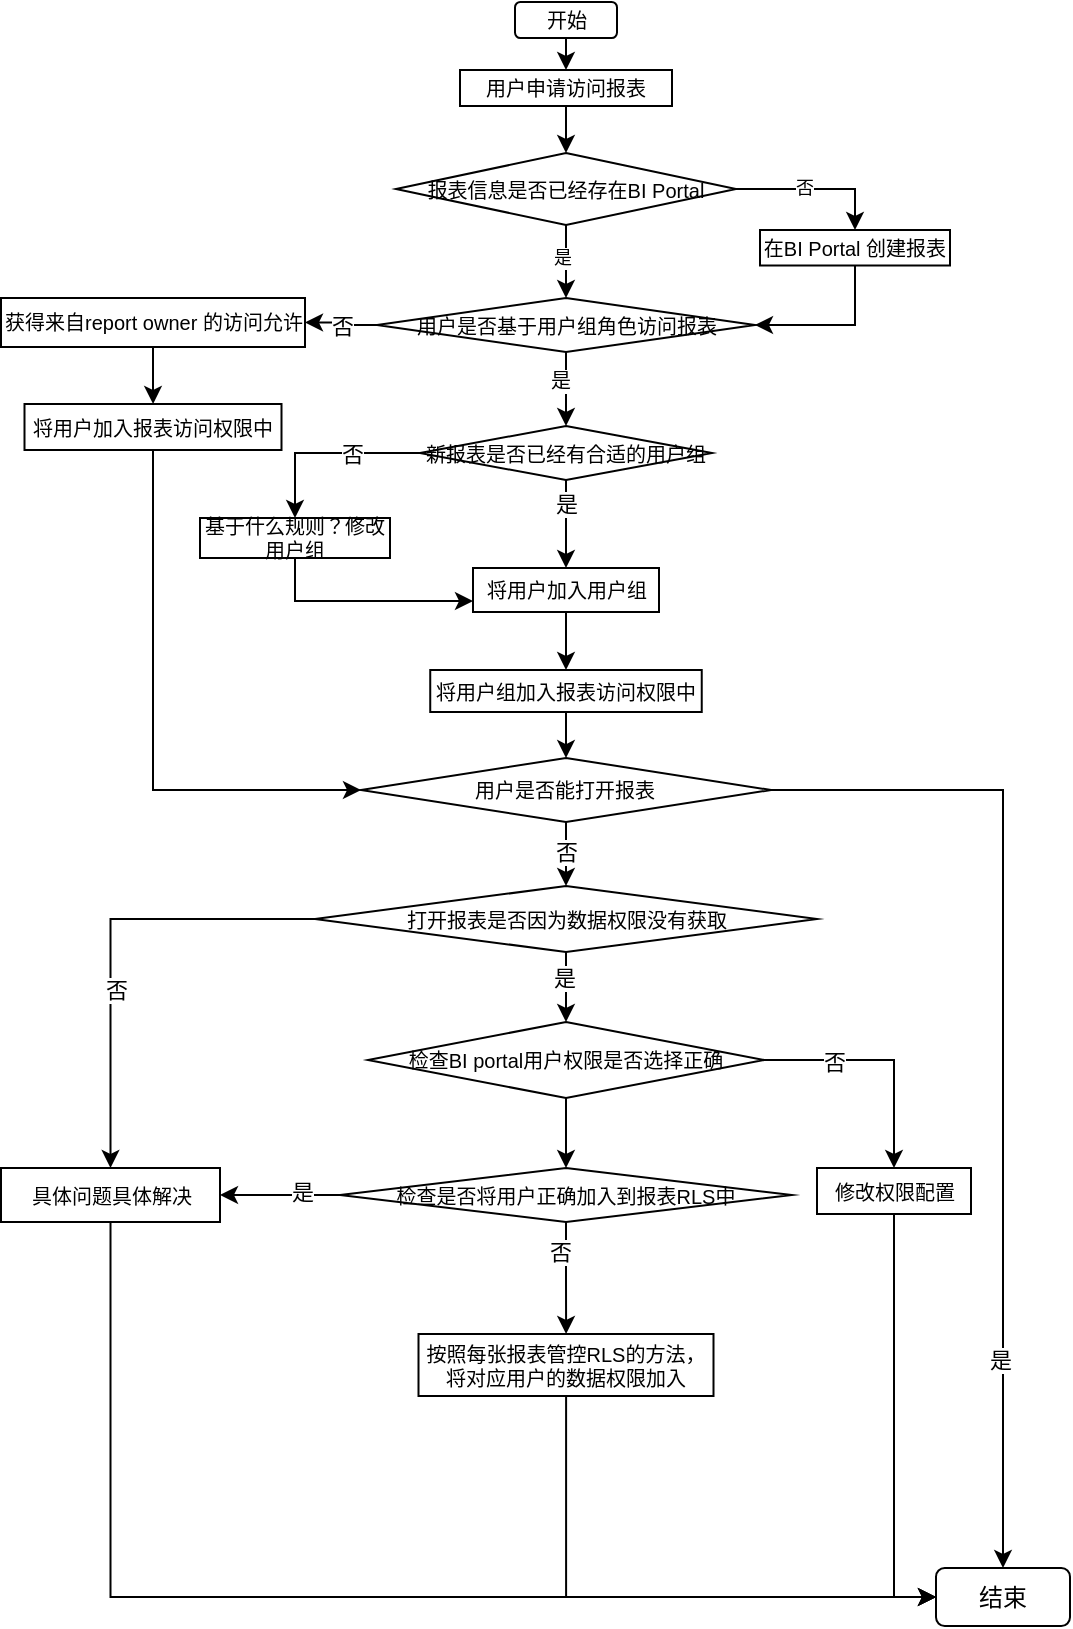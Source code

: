 <mxfile version="25.0.1">
  <diagram name="第 1 页" id="4Z0Ka_Te9Ri8-RzgAn7T">
    <mxGraphModel dx="1426" dy="749" grid="0" gridSize="10" guides="1" tooltips="1" connect="1" arrows="1" fold="1" page="1" pageScale="1" pageWidth="827" pageHeight="1169" math="0" shadow="0">
      <root>
        <mxCell id="0" />
        <mxCell id="1" parent="0" />
        <mxCell id="ilZPSHY-V1277pjvOUdr-3" style="edgeStyle=orthogonalEdgeStyle;rounded=0;orthogonalLoop=1;jettySize=auto;html=1;exitX=0.5;exitY=1;exitDx=0;exitDy=0;entryX=0.5;entryY=0;entryDx=0;entryDy=0;" parent="1" source="ilZPSHY-V1277pjvOUdr-1" target="ilZPSHY-V1277pjvOUdr-2" edge="1">
          <mxGeometry relative="1" as="geometry" />
        </mxCell>
        <mxCell id="ilZPSHY-V1277pjvOUdr-1" value="开始" style="rounded=1;whiteSpace=wrap;html=1;fontSize=10;" parent="1" vertex="1">
          <mxGeometry x="277.5" y="22" width="51" height="18" as="geometry" />
        </mxCell>
        <mxCell id="ilZPSHY-V1277pjvOUdr-8" value="" style="edgeStyle=orthogonalEdgeStyle;rounded=0;orthogonalLoop=1;jettySize=auto;html=1;" parent="1" source="ilZPSHY-V1277pjvOUdr-2" target="ilZPSHY-V1277pjvOUdr-7" edge="1">
          <mxGeometry relative="1" as="geometry" />
        </mxCell>
        <mxCell id="ilZPSHY-V1277pjvOUdr-2" value="用户申请访问报表" style="rounded=0;whiteSpace=wrap;html=1;fontSize=10;" parent="1" vertex="1">
          <mxGeometry x="250" y="56" width="106" height="18" as="geometry" />
        </mxCell>
        <mxCell id="ilZPSHY-V1277pjvOUdr-12" value="" style="edgeStyle=orthogonalEdgeStyle;rounded=0;orthogonalLoop=1;jettySize=auto;html=1;" parent="1" source="ilZPSHY-V1277pjvOUdr-7" target="ilZPSHY-V1277pjvOUdr-11" edge="1">
          <mxGeometry relative="1" as="geometry" />
        </mxCell>
        <mxCell id="ilZPSHY-V1277pjvOUdr-13" value="否" style="edgeLabel;html=1;align=center;verticalAlign=middle;resizable=0;points=[];fontSize=9;" parent="ilZPSHY-V1277pjvOUdr-12" vertex="1" connectable="0">
          <mxGeometry x="-0.147" y="1" relative="1" as="geometry">
            <mxPoint as="offset" />
          </mxGeometry>
        </mxCell>
        <mxCell id="ilZPSHY-V1277pjvOUdr-29" style="edgeStyle=orthogonalEdgeStyle;rounded=0;orthogonalLoop=1;jettySize=auto;html=1;exitX=0.5;exitY=1;exitDx=0;exitDy=0;" parent="1" source="ilZPSHY-V1277pjvOUdr-7" target="ilZPSHY-V1277pjvOUdr-28" edge="1">
          <mxGeometry relative="1" as="geometry" />
        </mxCell>
        <mxCell id="ilZPSHY-V1277pjvOUdr-30" value="是" style="edgeLabel;html=1;align=center;verticalAlign=middle;resizable=0;points=[];fontSize=9;" parent="ilZPSHY-V1277pjvOUdr-29" vertex="1" connectable="0">
          <mxGeometry x="-0.265" y="-2" relative="1" as="geometry">
            <mxPoint as="offset" />
          </mxGeometry>
        </mxCell>
        <mxCell id="ilZPSHY-V1277pjvOUdr-7" value="报表信息是否已经存在BI Portal" style="rhombus;whiteSpace=wrap;html=1;fontSize=10;rounded=0;" parent="1" vertex="1">
          <mxGeometry x="218" y="97.5" width="170" height="36" as="geometry" />
        </mxCell>
        <mxCell id="seMw0L7vWgZuyYbHkAr_-15" style="edgeStyle=orthogonalEdgeStyle;rounded=0;orthogonalLoop=1;jettySize=auto;html=1;exitX=0.5;exitY=1;exitDx=0;exitDy=0;entryX=1;entryY=0.5;entryDx=0;entryDy=0;" parent="1" source="ilZPSHY-V1277pjvOUdr-11" target="ilZPSHY-V1277pjvOUdr-28" edge="1">
          <mxGeometry relative="1" as="geometry" />
        </mxCell>
        <mxCell id="ilZPSHY-V1277pjvOUdr-11" value="在BI Portal 创建报表" style="whiteSpace=wrap;html=1;fontSize=10;rounded=0;" parent="1" vertex="1">
          <mxGeometry x="400" y="136" width="95" height="17.75" as="geometry" />
        </mxCell>
        <mxCell id="ilZPSHY-V1277pjvOUdr-20" value="" style="edgeStyle=orthogonalEdgeStyle;rounded=0;orthogonalLoop=1;jettySize=auto;html=1;exitX=0.5;exitY=1;exitDx=0;exitDy=0;" parent="1" source="ilZPSHY-V1277pjvOUdr-17" target="ilZPSHY-V1277pjvOUdr-19" edge="1">
          <mxGeometry relative="1" as="geometry">
            <mxPoint x="303" y="239" as="targetPoint" />
          </mxGeometry>
        </mxCell>
        <mxCell id="ilZPSHY-V1277pjvOUdr-21" value="是" style="edgeLabel;html=1;align=center;verticalAlign=middle;resizable=0;points=[];" parent="ilZPSHY-V1277pjvOUdr-20" vertex="1" connectable="0">
          <mxGeometry x="-0.469" relative="1" as="geometry">
            <mxPoint as="offset" />
          </mxGeometry>
        </mxCell>
        <mxCell id="ilZPSHY-V1277pjvOUdr-25" value="" style="edgeStyle=orthogonalEdgeStyle;rounded=0;orthogonalLoop=1;jettySize=auto;html=1;" parent="1" source="ilZPSHY-V1277pjvOUdr-17" target="ilZPSHY-V1277pjvOUdr-24" edge="1">
          <mxGeometry relative="1" as="geometry" />
        </mxCell>
        <mxCell id="ilZPSHY-V1277pjvOUdr-26" value="否" style="edgeLabel;html=1;align=center;verticalAlign=middle;resizable=0;points=[];" parent="ilZPSHY-V1277pjvOUdr-25" vertex="1" connectable="0">
          <mxGeometry x="-0.288" relative="1" as="geometry">
            <mxPoint as="offset" />
          </mxGeometry>
        </mxCell>
        <mxCell id="ilZPSHY-V1277pjvOUdr-17" value="新报表是否已经有合适的用户组" style="rhombus;whiteSpace=wrap;html=1;fontSize=10;rounded=0;" parent="1" vertex="1">
          <mxGeometry x="230" y="234" width="146" height="27" as="geometry" />
        </mxCell>
        <mxCell id="seMw0L7vWgZuyYbHkAr_-9" value="" style="edgeStyle=orthogonalEdgeStyle;rounded=0;orthogonalLoop=1;jettySize=auto;html=1;" parent="1" source="ilZPSHY-V1277pjvOUdr-19" target="seMw0L7vWgZuyYbHkAr_-8" edge="1">
          <mxGeometry relative="1" as="geometry" />
        </mxCell>
        <mxCell id="ilZPSHY-V1277pjvOUdr-19" value="将用户加入用户组" style="whiteSpace=wrap;html=1;fontSize=10;rounded=0;" parent="1" vertex="1">
          <mxGeometry x="256.5" y="305" width="93" height="22" as="geometry" />
        </mxCell>
        <mxCell id="seMw0L7vWgZuyYbHkAr_-7" style="edgeStyle=orthogonalEdgeStyle;rounded=0;orthogonalLoop=1;jettySize=auto;html=1;exitX=0.5;exitY=1;exitDx=0;exitDy=0;entryX=0;entryY=0.75;entryDx=0;entryDy=0;" parent="1" source="ilZPSHY-V1277pjvOUdr-24" target="ilZPSHY-V1277pjvOUdr-19" edge="1">
          <mxGeometry relative="1" as="geometry" />
        </mxCell>
        <mxCell id="ilZPSHY-V1277pjvOUdr-24" value="基于什么规则？修改用户组" style="whiteSpace=wrap;html=1;fontSize=10;rounded=0;" parent="1" vertex="1">
          <mxGeometry x="120" y="280" width="95" height="20" as="geometry" />
        </mxCell>
        <mxCell id="ilZPSHY-V1277pjvOUdr-32" style="edgeStyle=orthogonalEdgeStyle;rounded=0;orthogonalLoop=1;jettySize=auto;html=1;exitX=0.5;exitY=1;exitDx=0;exitDy=0;" parent="1" source="ilZPSHY-V1277pjvOUdr-28" target="ilZPSHY-V1277pjvOUdr-17" edge="1">
          <mxGeometry relative="1" as="geometry" />
        </mxCell>
        <mxCell id="ilZPSHY-V1277pjvOUdr-33" value="是" style="edgeLabel;html=1;align=center;verticalAlign=middle;resizable=0;points=[];fontSize=10;" parent="ilZPSHY-V1277pjvOUdr-32" vertex="1" connectable="0">
          <mxGeometry x="-0.379" y="-3" relative="1" as="geometry">
            <mxPoint as="offset" />
          </mxGeometry>
        </mxCell>
        <mxCell id="ilZPSHY-V1277pjvOUdr-35" value="" style="edgeStyle=orthogonalEdgeStyle;rounded=0;orthogonalLoop=1;jettySize=auto;html=1;" parent="1" source="ilZPSHY-V1277pjvOUdr-28" target="ilZPSHY-V1277pjvOUdr-34" edge="1">
          <mxGeometry relative="1" as="geometry" />
        </mxCell>
        <mxCell id="ilZPSHY-V1277pjvOUdr-36" value="否" style="edgeLabel;html=1;align=center;verticalAlign=middle;resizable=0;points=[];" parent="ilZPSHY-V1277pjvOUdr-35" vertex="1" connectable="0">
          <mxGeometry x="-0.051" relative="1" as="geometry">
            <mxPoint as="offset" />
          </mxGeometry>
        </mxCell>
        <mxCell id="ilZPSHY-V1277pjvOUdr-28" value="用户是否基于用户组角色访问报表" style="rhombus;whiteSpace=wrap;html=1;fontSize=10;rounded=0;" parent="1" vertex="1">
          <mxGeometry x="208.5" y="170" width="189" height="27" as="geometry" />
        </mxCell>
        <mxCell id="seMw0L7vWgZuyYbHkAr_-4" value="" style="edgeStyle=orthogonalEdgeStyle;rounded=0;orthogonalLoop=1;jettySize=auto;html=1;" parent="1" source="ilZPSHY-V1277pjvOUdr-34" target="seMw0L7vWgZuyYbHkAr_-3" edge="1">
          <mxGeometry relative="1" as="geometry" />
        </mxCell>
        <mxCell id="ilZPSHY-V1277pjvOUdr-34" value="获得来自report owner 的访问允许" style="whiteSpace=wrap;html=1;fontSize=10;rounded=0;" parent="1" vertex="1">
          <mxGeometry x="20.5" y="170" width="152" height="24.5" as="geometry" />
        </mxCell>
        <mxCell id="seMw0L7vWgZuyYbHkAr_-13" style="edgeStyle=orthogonalEdgeStyle;rounded=0;orthogonalLoop=1;jettySize=auto;html=1;exitX=0.5;exitY=1;exitDx=0;exitDy=0;entryX=0;entryY=0.5;entryDx=0;entryDy=0;" parent="1" source="seMw0L7vWgZuyYbHkAr_-3" target="seMw0L7vWgZuyYbHkAr_-16" edge="1">
          <mxGeometry relative="1" as="geometry">
            <mxPoint x="241.0" y="411.5" as="targetPoint" />
          </mxGeometry>
        </mxCell>
        <mxCell id="seMw0L7vWgZuyYbHkAr_-3" value="将用户加入报表访问权限中" style="whiteSpace=wrap;html=1;fontSize=10;rounded=0;" parent="1" vertex="1">
          <mxGeometry x="32.25" y="223" width="128.5" height="23" as="geometry" />
        </mxCell>
        <mxCell id="seMw0L7vWgZuyYbHkAr_-17" value="" style="edgeStyle=orthogonalEdgeStyle;rounded=0;orthogonalLoop=1;jettySize=auto;html=1;" parent="1" source="seMw0L7vWgZuyYbHkAr_-8" target="seMw0L7vWgZuyYbHkAr_-16" edge="1">
          <mxGeometry relative="1" as="geometry" />
        </mxCell>
        <mxCell id="seMw0L7vWgZuyYbHkAr_-8" value="将用户组加入报表访问权限中" style="whiteSpace=wrap;html=1;fontSize=10;rounded=0;" parent="1" vertex="1">
          <mxGeometry x="235.12" y="356" width="135.75" height="21" as="geometry" />
        </mxCell>
        <mxCell id="seMw0L7vWgZuyYbHkAr_-23" value="" style="edgeStyle=orthogonalEdgeStyle;rounded=0;orthogonalLoop=1;jettySize=auto;html=1;" parent="1" source="seMw0L7vWgZuyYbHkAr_-16" target="seMw0L7vWgZuyYbHkAr_-22" edge="1">
          <mxGeometry relative="1" as="geometry" />
        </mxCell>
        <mxCell id="seMw0L7vWgZuyYbHkAr_-24" value="否" style="edgeLabel;html=1;align=center;verticalAlign=middle;resizable=0;points=[];" parent="seMw0L7vWgZuyYbHkAr_-23" vertex="1" connectable="0">
          <mxGeometry x="-0.399" relative="1" as="geometry">
            <mxPoint as="offset" />
          </mxGeometry>
        </mxCell>
        <mxCell id="seMw0L7vWgZuyYbHkAr_-25" style="edgeStyle=orthogonalEdgeStyle;rounded=0;orthogonalLoop=1;jettySize=auto;html=1;exitX=1;exitY=0.5;exitDx=0;exitDy=0;entryX=0.5;entryY=0;entryDx=0;entryDy=0;" parent="1" source="seMw0L7vWgZuyYbHkAr_-16" target="seMw0L7vWgZuyYbHkAr_-21" edge="1">
          <mxGeometry relative="1" as="geometry" />
        </mxCell>
        <mxCell id="seMw0L7vWgZuyYbHkAr_-26" value="是" style="edgeLabel;html=1;align=center;verticalAlign=middle;resizable=0;points=[];" parent="seMw0L7vWgZuyYbHkAr_-25" vertex="1" connectable="0">
          <mxGeometry x="0.588" y="-2" relative="1" as="geometry">
            <mxPoint as="offset" />
          </mxGeometry>
        </mxCell>
        <mxCell id="seMw0L7vWgZuyYbHkAr_-16" value="用户是否能打开报表" style="rhombus;whiteSpace=wrap;html=1;fontSize=10;rounded=0;" parent="1" vertex="1">
          <mxGeometry x="200.49" y="400" width="205.01" height="32" as="geometry" />
        </mxCell>
        <mxCell id="seMw0L7vWgZuyYbHkAr_-21" value="结束" style="rounded=1;whiteSpace=wrap;html=1;" parent="1" vertex="1">
          <mxGeometry x="488" y="805" width="67" height="29" as="geometry" />
        </mxCell>
        <mxCell id="seMw0L7vWgZuyYbHkAr_-28" value="" style="edgeStyle=orthogonalEdgeStyle;rounded=0;orthogonalLoop=1;jettySize=auto;html=1;entryX=0.5;entryY=0;entryDx=0;entryDy=0;" parent="1" source="seMw0L7vWgZuyYbHkAr_-22" target="seMw0L7vWgZuyYbHkAr_-34" edge="1">
          <mxGeometry relative="1" as="geometry">
            <mxPoint x="302.5" y="538" as="targetPoint" />
            <Array as="points" />
          </mxGeometry>
        </mxCell>
        <mxCell id="seMw0L7vWgZuyYbHkAr_-32" value="是" style="edgeLabel;html=1;align=center;verticalAlign=middle;resizable=0;points=[];" parent="seMw0L7vWgZuyYbHkAr_-28" vertex="1" connectable="0">
          <mxGeometry x="-0.422" y="-1" relative="1" as="geometry">
            <mxPoint as="offset" />
          </mxGeometry>
        </mxCell>
        <mxCell id="seMw0L7vWgZuyYbHkAr_-30" value="" style="edgeStyle=orthogonalEdgeStyle;rounded=0;orthogonalLoop=1;jettySize=auto;html=1;" parent="1" source="seMw0L7vWgZuyYbHkAr_-22" target="seMw0L7vWgZuyYbHkAr_-29" edge="1">
          <mxGeometry relative="1" as="geometry" />
        </mxCell>
        <mxCell id="seMw0L7vWgZuyYbHkAr_-31" value="否" style="edgeLabel;html=1;align=center;verticalAlign=middle;resizable=0;points=[];" parent="seMw0L7vWgZuyYbHkAr_-30" vertex="1" connectable="0">
          <mxGeometry x="0.213" y="2" relative="1" as="geometry">
            <mxPoint as="offset" />
          </mxGeometry>
        </mxCell>
        <mxCell id="seMw0L7vWgZuyYbHkAr_-22" value="打开报表是否因为数据权限没有获取" style="rhombus;whiteSpace=wrap;html=1;fontSize=10;rounded=0;" parent="1" vertex="1">
          <mxGeometry x="177.5" y="464" width="251" height="33" as="geometry" />
        </mxCell>
        <mxCell id="seMw0L7vWgZuyYbHkAr_-33" style="edgeStyle=orthogonalEdgeStyle;rounded=0;orthogonalLoop=1;jettySize=auto;html=1;entryX=0;entryY=0.5;entryDx=0;entryDy=0;" parent="1" source="seMw0L7vWgZuyYbHkAr_-29" target="seMw0L7vWgZuyYbHkAr_-21" edge="1">
          <mxGeometry relative="1" as="geometry">
            <mxPoint x="110" y="802" as="targetPoint" />
            <Array as="points">
              <mxPoint x="76" y="820" />
            </Array>
          </mxGeometry>
        </mxCell>
        <mxCell id="seMw0L7vWgZuyYbHkAr_-29" value="具体问题具体解决" style="whiteSpace=wrap;html=1;fontSize=10;rounded=0;" parent="1" vertex="1">
          <mxGeometry x="20.5" y="605" width="109.5" height="27" as="geometry" />
        </mxCell>
        <mxCell id="seMw0L7vWgZuyYbHkAr_-36" value="" style="edgeStyle=orthogonalEdgeStyle;rounded=0;orthogonalLoop=1;jettySize=auto;html=1;entryX=0.5;entryY=0;entryDx=0;entryDy=0;" parent="1" source="seMw0L7vWgZuyYbHkAr_-34" target="seMw0L7vWgZuyYbHkAr_-37" edge="1">
          <mxGeometry relative="1" as="geometry">
            <mxPoint x="488" y="588" as="targetPoint" />
            <Array as="points">
              <mxPoint x="467" y="551" />
            </Array>
          </mxGeometry>
        </mxCell>
        <mxCell id="seMw0L7vWgZuyYbHkAr_-39" value="否" style="edgeLabel;html=1;align=center;verticalAlign=middle;resizable=0;points=[];" parent="seMw0L7vWgZuyYbHkAr_-36" vertex="1" connectable="0">
          <mxGeometry x="-0.408" y="-1" relative="1" as="geometry">
            <mxPoint as="offset" />
          </mxGeometry>
        </mxCell>
        <mxCell id="seMw0L7vWgZuyYbHkAr_-44" value="" style="edgeStyle=orthogonalEdgeStyle;rounded=0;orthogonalLoop=1;jettySize=auto;html=1;" parent="1" source="seMw0L7vWgZuyYbHkAr_-34" target="seMw0L7vWgZuyYbHkAr_-43" edge="1">
          <mxGeometry relative="1" as="geometry" />
        </mxCell>
        <mxCell id="seMw0L7vWgZuyYbHkAr_-34" value="检查BI portal用户权限是否选择正确" style="rhombus;whiteSpace=wrap;html=1;fontSize=10;" parent="1" vertex="1">
          <mxGeometry x="204" y="532" width="198" height="38" as="geometry" />
        </mxCell>
        <mxCell id="seMw0L7vWgZuyYbHkAr_-38" style="edgeStyle=orthogonalEdgeStyle;rounded=0;orthogonalLoop=1;jettySize=auto;html=1;entryX=0;entryY=0.5;entryDx=0;entryDy=0;" parent="1" source="seMw0L7vWgZuyYbHkAr_-37" target="seMw0L7vWgZuyYbHkAr_-21" edge="1">
          <mxGeometry relative="1" as="geometry" />
        </mxCell>
        <mxCell id="seMw0L7vWgZuyYbHkAr_-37" value="修改权限配置" style="rounded=0;whiteSpace=wrap;html=1;fontSize=10;" parent="1" vertex="1">
          <mxGeometry x="428.5" y="605" width="77" height="23" as="geometry" />
        </mxCell>
        <mxCell id="seMw0L7vWgZuyYbHkAr_-46" style="edgeStyle=orthogonalEdgeStyle;rounded=0;orthogonalLoop=1;jettySize=auto;html=1;entryX=1;entryY=0.5;entryDx=0;entryDy=0;" parent="1" source="seMw0L7vWgZuyYbHkAr_-43" target="seMw0L7vWgZuyYbHkAr_-29" edge="1">
          <mxGeometry relative="1" as="geometry" />
        </mxCell>
        <mxCell id="seMw0L7vWgZuyYbHkAr_-47" value="是" style="edgeLabel;html=1;align=center;verticalAlign=middle;resizable=0;points=[];" parent="seMw0L7vWgZuyYbHkAr_-46" vertex="1" connectable="0">
          <mxGeometry x="-0.359" y="-2" relative="1" as="geometry">
            <mxPoint as="offset" />
          </mxGeometry>
        </mxCell>
        <mxCell id="seMw0L7vWgZuyYbHkAr_-49" value="" style="edgeStyle=orthogonalEdgeStyle;rounded=0;orthogonalLoop=1;jettySize=auto;html=1;" parent="1" source="seMw0L7vWgZuyYbHkAr_-43" target="seMw0L7vWgZuyYbHkAr_-48" edge="1">
          <mxGeometry relative="1" as="geometry" />
        </mxCell>
        <mxCell id="seMw0L7vWgZuyYbHkAr_-50" value="否" style="edgeLabel;html=1;align=center;verticalAlign=middle;resizable=0;points=[];" parent="seMw0L7vWgZuyYbHkAr_-49" vertex="1" connectable="0">
          <mxGeometry x="-0.465" y="-3" relative="1" as="geometry">
            <mxPoint as="offset" />
          </mxGeometry>
        </mxCell>
        <mxCell id="seMw0L7vWgZuyYbHkAr_-43" value="检查是否将用户正确加入到报表RLS中" style="rhombus;whiteSpace=wrap;html=1;fontSize=10;" parent="1" vertex="1">
          <mxGeometry x="190" y="605" width="226" height="27" as="geometry" />
        </mxCell>
        <mxCell id="seMw0L7vWgZuyYbHkAr_-51" style="edgeStyle=orthogonalEdgeStyle;rounded=0;orthogonalLoop=1;jettySize=auto;html=1;entryX=0;entryY=0.5;entryDx=0;entryDy=0;" parent="1" source="seMw0L7vWgZuyYbHkAr_-48" target="seMw0L7vWgZuyYbHkAr_-21" edge="1">
          <mxGeometry relative="1" as="geometry">
            <Array as="points">
              <mxPoint x="303" y="820" />
            </Array>
          </mxGeometry>
        </mxCell>
        <mxCell id="seMw0L7vWgZuyYbHkAr_-48" value="按照每张报表管控RLS的方法，将对应用户的数据权限加入" style="whiteSpace=wrap;html=1;fontSize=10;" parent="1" vertex="1">
          <mxGeometry x="229.25" y="688" width="147.5" height="31" as="geometry" />
        </mxCell>
      </root>
    </mxGraphModel>
  </diagram>
</mxfile>
